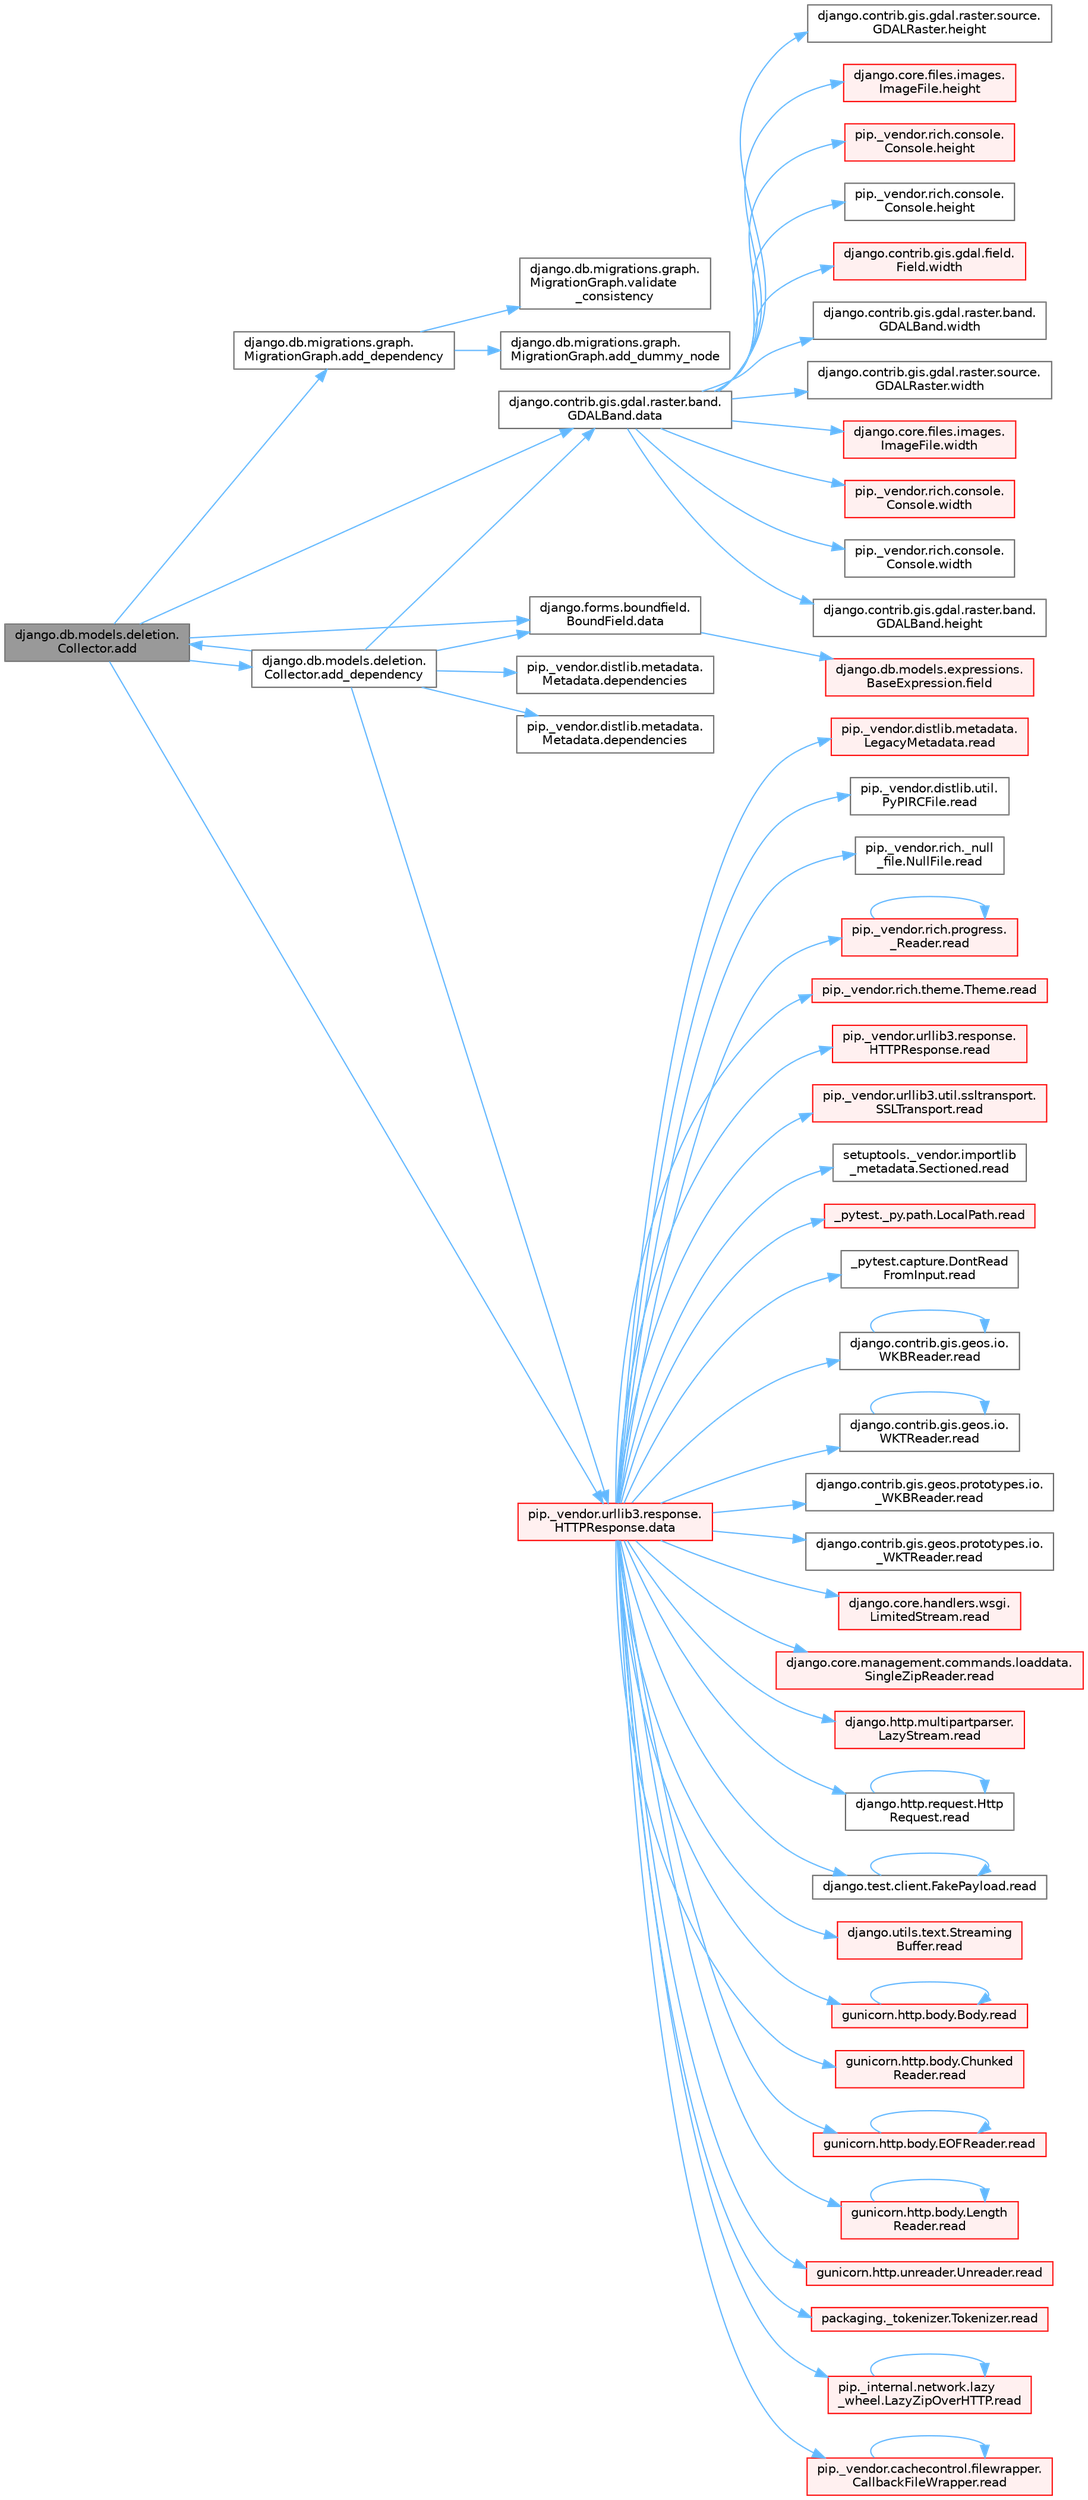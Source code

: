 digraph "django.db.models.deletion.Collector.add"
{
 // LATEX_PDF_SIZE
  bgcolor="transparent";
  edge [fontname=Helvetica,fontsize=10,labelfontname=Helvetica,labelfontsize=10];
  node [fontname=Helvetica,fontsize=10,shape=box,height=0.2,width=0.4];
  rankdir="LR";
  Node1 [id="Node000001",label="django.db.models.deletion.\lCollector.add",height=0.2,width=0.4,color="gray40", fillcolor="grey60", style="filled", fontcolor="black",tooltip=" "];
  Node1 -> Node2 [id="edge1_Node000001_Node000002",color="steelblue1",style="solid",tooltip=" "];
  Node2 [id="Node000002",label="django.db.migrations.graph.\lMigrationGraph.add_dependency",height=0.2,width=0.4,color="grey40", fillcolor="white", style="filled",URL="$classdjango_1_1db_1_1migrations_1_1graph_1_1_migration_graph.html#aadcf1e9f643124f8ccd3ba35b7bac539",tooltip=" "];
  Node2 -> Node3 [id="edge2_Node000002_Node000003",color="steelblue1",style="solid",tooltip=" "];
  Node3 [id="Node000003",label="django.db.migrations.graph.\lMigrationGraph.add_dummy_node",height=0.2,width=0.4,color="grey40", fillcolor="white", style="filled",URL="$classdjango_1_1db_1_1migrations_1_1graph_1_1_migration_graph.html#a1204a0f2fe71c237b3d9acf01d3cbbac",tooltip=" "];
  Node2 -> Node4 [id="edge3_Node000002_Node000004",color="steelblue1",style="solid",tooltip=" "];
  Node4 [id="Node000004",label="django.db.migrations.graph.\lMigrationGraph.validate\l_consistency",height=0.2,width=0.4,color="grey40", fillcolor="white", style="filled",URL="$classdjango_1_1db_1_1migrations_1_1graph_1_1_migration_graph.html#a8d35701ec2699bd2ee365cdb482fedca",tooltip=" "];
  Node1 -> Node5 [id="edge4_Node000001_Node000005",color="steelblue1",style="solid",tooltip=" "];
  Node5 [id="Node000005",label="django.db.models.deletion.\lCollector.add_dependency",height=0.2,width=0.4,color="grey40", fillcolor="white", style="filled",URL="$classdjango_1_1db_1_1models_1_1deletion_1_1_collector.html#a574d0f3a7a5934549fdb9a7db96db1ef",tooltip=" "];
  Node5 -> Node1 [id="edge5_Node000005_Node000001",color="steelblue1",style="solid",tooltip=" "];
  Node5 -> Node6 [id="edge6_Node000005_Node000006",color="steelblue1",style="solid",tooltip=" "];
  Node6 [id="Node000006",label="django.contrib.gis.gdal.raster.band.\lGDALBand.data",height=0.2,width=0.4,color="grey40", fillcolor="white", style="filled",URL="$classdjango_1_1contrib_1_1gis_1_1gdal_1_1raster_1_1band_1_1_g_d_a_l_band.html#a5d37dc4c4d5a50a21b75460e75f9ee4d",tooltip=" "];
  Node6 -> Node7 [id="edge7_Node000006_Node000007",color="steelblue1",style="solid",tooltip=" "];
  Node7 [id="Node000007",label="django.contrib.gis.gdal.raster.band.\lGDALBand.height",height=0.2,width=0.4,color="grey40", fillcolor="white", style="filled",URL="$classdjango_1_1contrib_1_1gis_1_1gdal_1_1raster_1_1band_1_1_g_d_a_l_band.html#a7bea10d663b16684316ee8a95120ed62",tooltip=" "];
  Node6 -> Node8 [id="edge8_Node000006_Node000008",color="steelblue1",style="solid",tooltip=" "];
  Node8 [id="Node000008",label="django.contrib.gis.gdal.raster.source.\lGDALRaster.height",height=0.2,width=0.4,color="grey40", fillcolor="white", style="filled",URL="$classdjango_1_1contrib_1_1gis_1_1gdal_1_1raster_1_1source_1_1_g_d_a_l_raster.html#a5a893c132270fb65d330a59510a6bff0",tooltip=" "];
  Node6 -> Node9 [id="edge9_Node000006_Node000009",color="steelblue1",style="solid",tooltip=" "];
  Node9 [id="Node000009",label="django.core.files.images.\lImageFile.height",height=0.2,width=0.4,color="red", fillcolor="#FFF0F0", style="filled",URL="$classdjango_1_1core_1_1files_1_1images_1_1_image_file.html#ad4617c14c2a4ffe0b677cd7c1579bd20",tooltip=" "];
  Node6 -> Node4523 [id="edge10_Node000006_Node004523",color="steelblue1",style="solid",tooltip=" "];
  Node4523 [id="Node004523",label="pip._vendor.rich.console.\lConsole.height",height=0.2,width=0.4,color="red", fillcolor="#FFF0F0", style="filled",URL="$classpip_1_1__vendor_1_1rich_1_1console_1_1_console.html#adf55ca44bd09a7285363cdfd2a411a53",tooltip=" "];
  Node6 -> Node4524 [id="edge11_Node000006_Node004524",color="steelblue1",style="solid",tooltip=" "];
  Node4524 [id="Node004524",label="pip._vendor.rich.console.\lConsole.height",height=0.2,width=0.4,color="grey40", fillcolor="white", style="filled",URL="$classpip_1_1__vendor_1_1rich_1_1console_1_1_console.html#ab53d9f9fda0d620f747ea404220d1e89",tooltip=" "];
  Node6 -> Node1836 [id="edge12_Node000006_Node001836",color="steelblue1",style="solid",tooltip=" "];
  Node1836 [id="Node001836",label="django.contrib.gis.gdal.field.\lField.width",height=0.2,width=0.4,color="red", fillcolor="#FFF0F0", style="filled",URL="$classdjango_1_1contrib_1_1gis_1_1gdal_1_1field_1_1_field.html#a9d43a623b937f633a9e6dca9323f5fa7",tooltip=" "];
  Node6 -> Node1837 [id="edge13_Node000006_Node001837",color="steelblue1",style="solid",tooltip=" "];
  Node1837 [id="Node001837",label="django.contrib.gis.gdal.raster.band.\lGDALBand.width",height=0.2,width=0.4,color="grey40", fillcolor="white", style="filled",URL="$classdjango_1_1contrib_1_1gis_1_1gdal_1_1raster_1_1band_1_1_g_d_a_l_band.html#a407780888708f2bb99b4d298eb6d8062",tooltip=" "];
  Node6 -> Node1838 [id="edge14_Node000006_Node001838",color="steelblue1",style="solid",tooltip=" "];
  Node1838 [id="Node001838",label="django.contrib.gis.gdal.raster.source.\lGDALRaster.width",height=0.2,width=0.4,color="grey40", fillcolor="white", style="filled",URL="$classdjango_1_1contrib_1_1gis_1_1gdal_1_1raster_1_1source_1_1_g_d_a_l_raster.html#a58442e42bce5bcabb54fab7a2e636bc2",tooltip=" "];
  Node6 -> Node1839 [id="edge15_Node000006_Node001839",color="steelblue1",style="solid",tooltip=" "];
  Node1839 [id="Node001839",label="django.core.files.images.\lImageFile.width",height=0.2,width=0.4,color="red", fillcolor="#FFF0F0", style="filled",URL="$classdjango_1_1core_1_1files_1_1images_1_1_image_file.html#a3a50a37ab3f2d7395c892a262ecb49bc",tooltip=" "];
  Node6 -> Node1840 [id="edge16_Node000006_Node001840",color="steelblue1",style="solid",tooltip=" "];
  Node1840 [id="Node001840",label="pip._vendor.rich.console.\lConsole.width",height=0.2,width=0.4,color="red", fillcolor="#FFF0F0", style="filled",URL="$classpip_1_1__vendor_1_1rich_1_1console_1_1_console.html#a3163e1b4e2842bc355d0f5c3100ecc08",tooltip=" "];
  Node6 -> Node1841 [id="edge17_Node000006_Node001841",color="steelblue1",style="solid",tooltip=" "];
  Node1841 [id="Node001841",label="pip._vendor.rich.console.\lConsole.width",height=0.2,width=0.4,color="grey40", fillcolor="white", style="filled",URL="$classpip_1_1__vendor_1_1rich_1_1console_1_1_console.html#aa2ba8c5fa1dd224794b0ac2acd384863",tooltip=" "];
  Node5 -> Node261 [id="edge18_Node000005_Node000261",color="steelblue1",style="solid",tooltip=" "];
  Node261 [id="Node000261",label="django.forms.boundfield.\lBoundField.data",height=0.2,width=0.4,color="grey40", fillcolor="white", style="filled",URL="$classdjango_1_1forms_1_1boundfield_1_1_bound_field.html#ad38e19a5099c352218e82322f47b020c",tooltip=" "];
  Node261 -> Node110 [id="edge19_Node000261_Node000110",color="steelblue1",style="solid",tooltip=" "];
  Node110 [id="Node000110",label="django.db.models.expressions.\lBaseExpression.field",height=0.2,width=0.4,color="red", fillcolor="#FFF0F0", style="filled",URL="$classdjango_1_1db_1_1models_1_1expressions_1_1_base_expression.html#a70aeb35391ada82c2e9f02b1c3ac150c",tooltip=" "];
  Node5 -> Node262 [id="edge20_Node000005_Node000262",color="steelblue1",style="solid",tooltip=" "];
  Node262 [id="Node000262",label="pip._vendor.urllib3.response.\lHTTPResponse.data",height=0.2,width=0.4,color="red", fillcolor="#FFF0F0", style="filled",URL="$classpip_1_1__vendor_1_1urllib3_1_1response_1_1_h_t_t_p_response.html#abf3c538704803faf453331b0031f3bdd",tooltip=" "];
  Node262 -> Node49 [id="edge21_Node000262_Node000049",color="steelblue1",style="solid",tooltip=" "];
  Node49 [id="Node000049",label="_pytest._py.path.LocalPath.read",height=0.2,width=0.4,color="red", fillcolor="#FFF0F0", style="filled",URL="$class__pytest_1_1__py_1_1path_1_1_local_path.html#a8640b65f715ce8a258379deb78a68fd8",tooltip=" "];
  Node262 -> Node263 [id="edge22_Node000262_Node000263",color="steelblue1",style="solid",tooltip=" "];
  Node263 [id="Node000263",label="_pytest.capture.DontRead\lFromInput.read",height=0.2,width=0.4,color="grey40", fillcolor="white", style="filled",URL="$class__pytest_1_1capture_1_1_dont_read_from_input.html#abe84d6d5626bed2fa4f52408d2b95d3f",tooltip=" "];
  Node262 -> Node264 [id="edge23_Node000262_Node000264",color="steelblue1",style="solid",tooltip=" "];
  Node264 [id="Node000264",label="django.contrib.gis.geos.io.\lWKBReader.read",height=0.2,width=0.4,color="grey40", fillcolor="white", style="filled",URL="$classdjango_1_1contrib_1_1gis_1_1geos_1_1io_1_1_w_k_b_reader.html#a690153c2f609f20814011beceded4ce6",tooltip=" "];
  Node264 -> Node264 [id="edge24_Node000264_Node000264",color="steelblue1",style="solid",tooltip=" "];
  Node262 -> Node265 [id="edge25_Node000262_Node000265",color="steelblue1",style="solid",tooltip=" "];
  Node265 [id="Node000265",label="django.contrib.gis.geos.io.\lWKTReader.read",height=0.2,width=0.4,color="grey40", fillcolor="white", style="filled",URL="$classdjango_1_1contrib_1_1gis_1_1geos_1_1io_1_1_w_k_t_reader.html#af8cdf42c9388b4ca18b86af2cd174dd0",tooltip=" "];
  Node265 -> Node265 [id="edge26_Node000265_Node000265",color="steelblue1",style="solid",tooltip=" "];
  Node262 -> Node266 [id="edge27_Node000262_Node000266",color="steelblue1",style="solid",tooltip=" "];
  Node266 [id="Node000266",label="django.contrib.gis.geos.prototypes.io.\l_WKBReader.read",height=0.2,width=0.4,color="grey40", fillcolor="white", style="filled",URL="$classdjango_1_1contrib_1_1gis_1_1geos_1_1prototypes_1_1io_1_1___w_k_b_reader.html#a71e78ed5a74b998533ef3801723a5827",tooltip=" "];
  Node262 -> Node267 [id="edge28_Node000262_Node000267",color="steelblue1",style="solid",tooltip=" "];
  Node267 [id="Node000267",label="django.contrib.gis.geos.prototypes.io.\l_WKTReader.read",height=0.2,width=0.4,color="grey40", fillcolor="white", style="filled",URL="$classdjango_1_1contrib_1_1gis_1_1geos_1_1prototypes_1_1io_1_1___w_k_t_reader.html#a97b2007978d99bec56d1bbf4091dd46a",tooltip=" "];
  Node262 -> Node268 [id="edge29_Node000262_Node000268",color="steelblue1",style="solid",tooltip=" "];
  Node268 [id="Node000268",label="django.core.handlers.wsgi.\lLimitedStream.read",height=0.2,width=0.4,color="red", fillcolor="#FFF0F0", style="filled",URL="$classdjango_1_1core_1_1handlers_1_1wsgi_1_1_limited_stream.html#a01766186550a2bafd2a0c0cac1117797",tooltip=" "];
  Node262 -> Node272 [id="edge30_Node000262_Node000272",color="steelblue1",style="solid",tooltip=" "];
  Node272 [id="Node000272",label="django.core.management.commands.loaddata.\lSingleZipReader.read",height=0.2,width=0.4,color="red", fillcolor="#FFF0F0", style="filled",URL="$classdjango_1_1core_1_1management_1_1commands_1_1loaddata_1_1_single_zip_reader.html#a6c6512afb638e535f6d9973329238ec1",tooltip=" "];
  Node262 -> Node277 [id="edge31_Node000262_Node000277",color="steelblue1",style="solid",tooltip=" "];
  Node277 [id="Node000277",label="django.http.multipartparser.\lLazyStream.read",height=0.2,width=0.4,color="red", fillcolor="#FFF0F0", style="filled",URL="$classdjango_1_1http_1_1multipartparser_1_1_lazy_stream.html#af5553676fbef507453fe16dbce30f2d6",tooltip=" "];
  Node262 -> Node280 [id="edge32_Node000262_Node000280",color="steelblue1",style="solid",tooltip=" "];
  Node280 [id="Node000280",label="django.http.request.Http\lRequest.read",height=0.2,width=0.4,color="grey40", fillcolor="white", style="filled",URL="$classdjango_1_1http_1_1request_1_1_http_request.html#a7b5205e754042f5dc1400c5f6884da05",tooltip=" "];
  Node280 -> Node280 [id="edge33_Node000280_Node000280",color="steelblue1",style="solid",tooltip=" "];
  Node262 -> Node281 [id="edge34_Node000262_Node000281",color="steelblue1",style="solid",tooltip=" "];
  Node281 [id="Node000281",label="django.test.client.FakePayload.read",height=0.2,width=0.4,color="grey40", fillcolor="white", style="filled",URL="$classdjango_1_1test_1_1client_1_1_fake_payload.html#a4968728a37f7ecfa436f7156923f32fc",tooltip=" "];
  Node281 -> Node281 [id="edge35_Node000281_Node000281",color="steelblue1",style="solid",tooltip=" "];
  Node262 -> Node282 [id="edge36_Node000262_Node000282",color="steelblue1",style="solid",tooltip=" "];
  Node282 [id="Node000282",label="django.utils.text.Streaming\lBuffer.read",height=0.2,width=0.4,color="red", fillcolor="#FFF0F0", style="filled",URL="$classdjango_1_1utils_1_1text_1_1_streaming_buffer.html#a0d8c76cbb45b290915e65a79dabe0d7b",tooltip=" "];
  Node262 -> Node319 [id="edge37_Node000262_Node000319",color="steelblue1",style="solid",tooltip=" "];
  Node319 [id="Node000319",label="gunicorn.http.body.Body.read",height=0.2,width=0.4,color="red", fillcolor="#FFF0F0", style="filled",URL="$classgunicorn_1_1http_1_1body_1_1_body.html#a26fa33ab9da80d4da60638f902d8bbd8",tooltip=" "];
  Node319 -> Node319 [id="edge38_Node000319_Node000319",color="steelblue1",style="solid",tooltip=" "];
  Node262 -> Node322 [id="edge39_Node000262_Node000322",color="steelblue1",style="solid",tooltip=" "];
  Node322 [id="Node000322",label="gunicorn.http.body.Chunked\lReader.read",height=0.2,width=0.4,color="red", fillcolor="#FFF0F0", style="filled",URL="$classgunicorn_1_1http_1_1body_1_1_chunked_reader.html#aa291cdee58cf19e63d92914442ab2d7e",tooltip=" "];
  Node262 -> Node328 [id="edge40_Node000262_Node000328",color="steelblue1",style="solid",tooltip=" "];
  Node328 [id="Node000328",label="gunicorn.http.body.EOFReader.read",height=0.2,width=0.4,color="red", fillcolor="#FFF0F0", style="filled",URL="$classgunicorn_1_1http_1_1body_1_1_e_o_f_reader.html#a6ae0aab25c53911d59fcbb87c1dfa602",tooltip=" "];
  Node328 -> Node328 [id="edge41_Node000328_Node000328",color="steelblue1",style="solid",tooltip=" "];
  Node262 -> Node331 [id="edge42_Node000262_Node000331",color="steelblue1",style="solid",tooltip=" "];
  Node331 [id="Node000331",label="gunicorn.http.body.Length\lReader.read",height=0.2,width=0.4,color="red", fillcolor="#FFF0F0", style="filled",URL="$classgunicorn_1_1http_1_1body_1_1_length_reader.html#a78c9415492b01b7b1553a481fe9aef7e",tooltip=" "];
  Node331 -> Node331 [id="edge43_Node000331_Node000331",color="steelblue1",style="solid",tooltip=" "];
  Node262 -> Node333 [id="edge44_Node000262_Node000333",color="steelblue1",style="solid",tooltip=" "];
  Node333 [id="Node000333",label="gunicorn.http.unreader.Unreader.read",height=0.2,width=0.4,color="red", fillcolor="#FFF0F0", style="filled",URL="$classgunicorn_1_1http_1_1unreader_1_1_unreader.html#a4d05a3b72ffb1dd09d3e4b3dd1d1e44c",tooltip=" "];
  Node262 -> Node4289 [id="edge45_Node000262_Node004289",color="steelblue1",style="solid",tooltip=" "];
  Node4289 [id="Node004289",label="packaging._tokenizer.Tokenizer.read",height=0.2,width=0.4,color="red", fillcolor="#FFF0F0", style="filled",URL="$classpackaging_1_1__tokenizer_1_1_tokenizer.html#a0338e1186dd1574082f047fdff9b3b2d",tooltip=" "];
  Node262 -> Node4290 [id="edge46_Node000262_Node004290",color="steelblue1",style="solid",tooltip=" "];
  Node4290 [id="Node004290",label="pip._internal.network.lazy\l_wheel.LazyZipOverHTTP.read",height=0.2,width=0.4,color="red", fillcolor="#FFF0F0", style="filled",URL="$classpip_1_1__internal_1_1network_1_1lazy__wheel_1_1_lazy_zip_over_h_t_t_p.html#adb8837e292941df2568b4de4082ecf19",tooltip=" "];
  Node4290 -> Node4290 [id="edge47_Node004290_Node004290",color="steelblue1",style="solid",tooltip=" "];
  Node262 -> Node4304 [id="edge48_Node000262_Node004304",color="steelblue1",style="solid",tooltip=" "];
  Node4304 [id="Node004304",label="pip._vendor.cachecontrol.filewrapper.\lCallbackFileWrapper.read",height=0.2,width=0.4,color="red", fillcolor="#FFF0F0", style="filled",URL="$classpip_1_1__vendor_1_1cachecontrol_1_1filewrapper_1_1_callback_file_wrapper.html#afceb112c071f7b24b9db274a61213b68",tooltip=" "];
  Node4304 -> Node4304 [id="edge49_Node004304_Node004304",color="steelblue1",style="solid",tooltip=" "];
  Node262 -> Node4306 [id="edge50_Node000262_Node004306",color="steelblue1",style="solid",tooltip=" "];
  Node4306 [id="Node004306",label="pip._vendor.distlib.metadata.\lLegacyMetadata.read",height=0.2,width=0.4,color="red", fillcolor="#FFF0F0", style="filled",URL="$classpip_1_1__vendor_1_1distlib_1_1metadata_1_1_legacy_metadata.html#a5473003d19554803bc6f7f4af863060f",tooltip=" "];
  Node262 -> Node4308 [id="edge51_Node000262_Node004308",color="steelblue1",style="solid",tooltip=" "];
  Node4308 [id="Node004308",label="pip._vendor.distlib.util.\lPyPIRCFile.read",height=0.2,width=0.4,color="grey40", fillcolor="white", style="filled",URL="$classpip_1_1__vendor_1_1distlib_1_1util_1_1_py_p_i_r_c_file.html#a9db831938fff0ca340efdb70381bc7b1",tooltip=" "];
  Node262 -> Node4309 [id="edge52_Node000262_Node004309",color="steelblue1",style="solid",tooltip=" "];
  Node4309 [id="Node004309",label="pip._vendor.rich._null\l_file.NullFile.read",height=0.2,width=0.4,color="grey40", fillcolor="white", style="filled",URL="$classpip_1_1__vendor_1_1rich_1_1__null__file_1_1_null_file.html#a34cd6b7fcb25c35b0edeb1a291403522",tooltip=" "];
  Node262 -> Node4310 [id="edge53_Node000262_Node004310",color="steelblue1",style="solid",tooltip=" "];
  Node4310 [id="Node004310",label="pip._vendor.rich.progress.\l_Reader.read",height=0.2,width=0.4,color="red", fillcolor="#FFF0F0", style="filled",URL="$classpip_1_1__vendor_1_1rich_1_1progress_1_1___reader.html#abc9a19c1ccc4057e665996a500814420",tooltip=" "];
  Node4310 -> Node4310 [id="edge54_Node004310_Node004310",color="steelblue1",style="solid",tooltip=" "];
  Node262 -> Node4311 [id="edge55_Node000262_Node004311",color="steelblue1",style="solid",tooltip=" "];
  Node4311 [id="Node004311",label="pip._vendor.rich.theme.Theme.read",height=0.2,width=0.4,color="red", fillcolor="#FFF0F0", style="filled",URL="$classpip_1_1__vendor_1_1rich_1_1theme_1_1_theme.html#af15902d143164bd9dace530822864b4f",tooltip=" "];
  Node262 -> Node4314 [id="edge56_Node000262_Node004314",color="steelblue1",style="solid",tooltip=" "];
  Node4314 [id="Node004314",label="pip._vendor.urllib3.response.\lHTTPResponse.read",height=0.2,width=0.4,color="red", fillcolor="#FFF0F0", style="filled",URL="$classpip_1_1__vendor_1_1urllib3_1_1response_1_1_h_t_t_p_response.html#af2e8ded2867c7f29976cbe251a10178f",tooltip=" "];
  Node262 -> Node4320 [id="edge57_Node000262_Node004320",color="steelblue1",style="solid",tooltip=" "];
  Node4320 [id="Node004320",label="pip._vendor.urllib3.util.ssltransport.\lSSLTransport.read",height=0.2,width=0.4,color="red", fillcolor="#FFF0F0", style="filled",URL="$classpip_1_1__vendor_1_1urllib3_1_1util_1_1ssltransport_1_1_s_s_l_transport.html#a3311c85a8b31a1b389bd7013abdf6fd3",tooltip=" "];
  Node262 -> Node4329 [id="edge58_Node000262_Node004329",color="steelblue1",style="solid",tooltip=" "];
  Node4329 [id="Node004329",label="setuptools._vendor.importlib\l_metadata.Sectioned.read",height=0.2,width=0.4,color="grey40", fillcolor="white", style="filled",URL="$classsetuptools_1_1__vendor_1_1importlib__metadata_1_1_sectioned.html#aee19f1f55f0052af789e28b91d52c5bb",tooltip=" "];
  Node5 -> Node3085 [id="edge59_Node000005_Node003085",color="steelblue1",style="solid",tooltip=" "];
  Node3085 [id="Node003085",label="pip._vendor.distlib.metadata.\lMetadata.dependencies",height=0.2,width=0.4,color="grey40", fillcolor="white", style="filled",URL="$classpip_1_1__vendor_1_1distlib_1_1metadata_1_1_metadata.html#abf6cbb244fad75feddef718a94bcc2da",tooltip=" "];
  Node5 -> Node3086 [id="edge60_Node000005_Node003086",color="steelblue1",style="solid",tooltip=" "];
  Node3086 [id="Node003086",label="pip._vendor.distlib.metadata.\lMetadata.dependencies",height=0.2,width=0.4,color="grey40", fillcolor="white", style="filled",URL="$classpip_1_1__vendor_1_1distlib_1_1metadata_1_1_metadata.html#a19a426eacc32d3e13ed1e68885735047",tooltip=" "];
  Node1 -> Node6 [id="edge61_Node000001_Node000006",color="steelblue1",style="solid",tooltip=" "];
  Node1 -> Node261 [id="edge62_Node000001_Node000261",color="steelblue1",style="solid",tooltip=" "];
  Node1 -> Node262 [id="edge63_Node000001_Node000262",color="steelblue1",style="solid",tooltip=" "];
}
